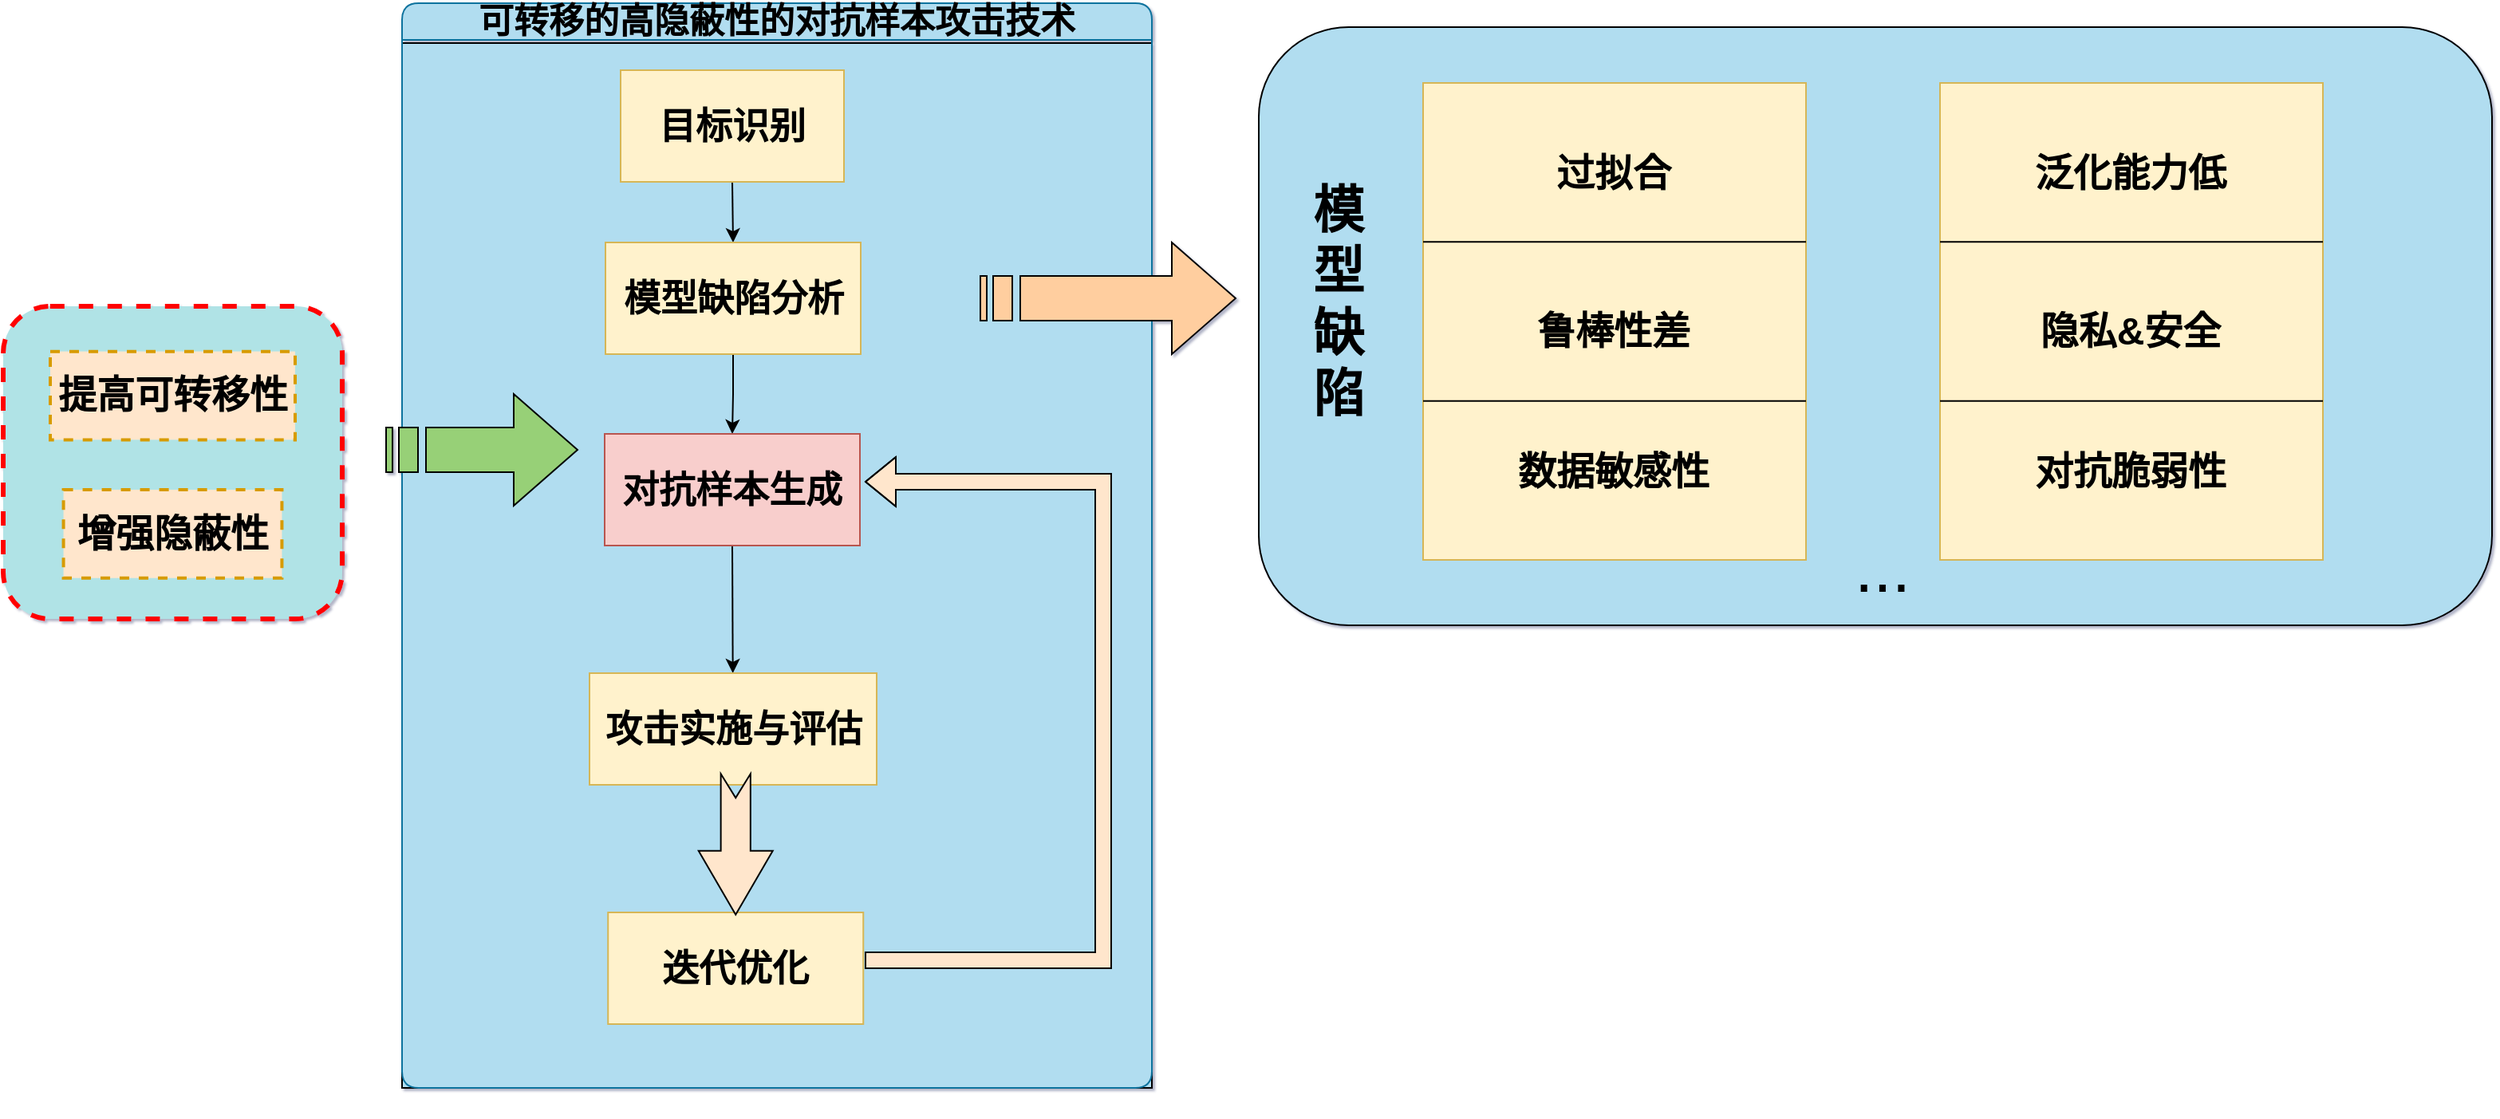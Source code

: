 <mxfile version="24.8.0" pages="2">
  <diagram name="第 1 页" id="HA4UVDwD3Zuw-qyTp5fs">
    <mxGraphModel dx="2692" dy="2359" grid="1" gridSize="10" guides="1" tooltips="1" connect="1" arrows="1" fold="1" page="1" pageScale="1" pageWidth="827" pageHeight="1169" background="#FFFFFF" math="0" shadow="1">
      <root>
        <mxCell id="0" />
        <mxCell id="1" parent="0" />
        <mxCell id="avuRpU4u4uQsAYTOEr3t-49" value="" style="rounded=0;whiteSpace=wrap;html=1;fillColor=#B1DDF0;" parent="1" vertex="1">
          <mxGeometry x="200" y="-575" width="470" height="655" as="geometry" />
        </mxCell>
        <mxCell id="MQWxd4llmsT6GIJLcgqH-2" value="&lt;font style=&quot;font-size: 22px;&quot;&gt;可转移的高隐蔽性的对抗样本攻击技术&lt;/font&gt;" style="swimlane;whiteSpace=wrap;html=1;movable=1;resizable=1;rotatable=1;deletable=1;editable=1;locked=0;connectable=1;fillColor=#B1DDF0;strokeColor=#10739e;swimlaneFillColor=none;rounded=1;labelBackgroundColor=none;" parent="1" vertex="1">
          <mxGeometry x="200" y="-600" width="470" height="680" as="geometry" />
        </mxCell>
        <mxCell id="avuRpU4u4uQsAYTOEr3t-48" value="" style="group;movable=1;resizable=1;rotatable=1;deletable=1;editable=1;locked=0;connectable=1;" parent="MQWxd4llmsT6GIJLcgqH-2" vertex="1" connectable="0">
          <mxGeometry x="122.5" y="105" width="407.5" height="590" as="geometry" />
        </mxCell>
        <mxCell id="MQWxd4llmsT6GIJLcgqH-11" style="edgeStyle=orthogonalEdgeStyle;rounded=0;orthogonalLoop=1;jettySize=auto;html=1;exitX=0.5;exitY=1;exitDx=0;exitDy=0;entryX=0.5;entryY=0;entryDx=0;entryDy=0;movable=1;resizable=1;rotatable=1;deletable=1;editable=1;locked=0;connectable=1;" parent="avuRpU4u4uQsAYTOEr3t-48" source="MQWxd4llmsT6GIJLcgqH-4" target="MQWxd4llmsT6GIJLcgqH-5" edge="1">
          <mxGeometry relative="1" as="geometry" />
        </mxCell>
        <mxCell id="MQWxd4llmsT6GIJLcgqH-4" value="&lt;b&gt;&lt;font style=&quot;font-size: 23px;&quot;&gt;目标识别&lt;/font&gt;&lt;/b&gt;" style="rounded=0;whiteSpace=wrap;html=1;fillColor=#fff2cc;strokeColor=#d6b656;movable=1;resizable=1;rotatable=1;deletable=1;editable=1;locked=0;connectable=1;" parent="avuRpU4u4uQsAYTOEr3t-48" vertex="1">
          <mxGeometry x="14.5" y="-63" width="140" height="70" as="geometry" />
        </mxCell>
        <mxCell id="MQWxd4llmsT6GIJLcgqH-12" style="edgeStyle=orthogonalEdgeStyle;rounded=0;orthogonalLoop=1;jettySize=auto;html=1;exitX=0.5;exitY=1;exitDx=0;exitDy=0;entryX=0.5;entryY=0;entryDx=0;entryDy=0;movable=1;resizable=1;rotatable=1;deletable=1;editable=1;locked=0;connectable=1;" parent="avuRpU4u4uQsAYTOEr3t-48" source="MQWxd4llmsT6GIJLcgqH-5" target="MQWxd4llmsT6GIJLcgqH-6" edge="1">
          <mxGeometry relative="1" as="geometry" />
        </mxCell>
        <mxCell id="MQWxd4llmsT6GIJLcgqH-5" value="&lt;span style=&quot;font-size: 23px;&quot;&gt;&lt;b&gt;模型缺陷分析&lt;/b&gt;&lt;/span&gt;" style="rounded=0;whiteSpace=wrap;html=1;fillColor=#fff2cc;strokeColor=#d6b656;movable=1;resizable=1;rotatable=1;deletable=1;editable=1;locked=0;connectable=1;" parent="avuRpU4u4uQsAYTOEr3t-48" vertex="1">
          <mxGeometry x="5" y="45" width="160" height="70" as="geometry" />
        </mxCell>
        <mxCell id="lKeMSr5NxeEv4JeYhr1J-5" style="rounded=0;orthogonalLoop=1;jettySize=auto;html=1;exitX=0.5;exitY=1;exitDx=0;exitDy=0;" edge="1" parent="avuRpU4u4uQsAYTOEr3t-48" source="MQWxd4llmsT6GIJLcgqH-6" target="MQWxd4llmsT6GIJLcgqH-9">
          <mxGeometry relative="1" as="geometry" />
        </mxCell>
        <mxCell id="MQWxd4llmsT6GIJLcgqH-6" value="&lt;span style=&quot;font-size: 23px;&quot;&gt;&lt;b&gt;对抗样本生成&lt;/b&gt;&lt;/span&gt;" style="rounded=0;whiteSpace=wrap;html=1;fillColor=#f8cecc;strokeColor=#b85450;movable=1;resizable=1;rotatable=1;deletable=1;editable=1;locked=0;connectable=1;" parent="avuRpU4u4uQsAYTOEr3t-48" vertex="1">
          <mxGeometry x="4.5" y="165" width="160" height="70" as="geometry" />
        </mxCell>
        <mxCell id="MQWxd4llmsT6GIJLcgqH-9" value="&lt;span style=&quot;font-size: 23px;&quot;&gt;&lt;b&gt;攻击实施与评估&lt;/b&gt;&lt;/span&gt;" style="rounded=0;whiteSpace=wrap;html=1;fillColor=#fff2cc;strokeColor=#d6b656;movable=1;resizable=1;rotatable=1;deletable=1;editable=1;locked=0;connectable=1;" parent="avuRpU4u4uQsAYTOEr3t-48" vertex="1">
          <mxGeometry x="-5" y="315" width="180" height="70" as="geometry" />
        </mxCell>
        <mxCell id="MQWxd4llmsT6GIJLcgqH-23" style="edgeStyle=orthogonalEdgeStyle;rounded=0;orthogonalLoop=1;jettySize=auto;html=1;shape=flexArrow;fillColor=#FFE6CC;movable=1;resizable=1;rotatable=1;deletable=1;editable=1;locked=0;connectable=1;" parent="avuRpU4u4uQsAYTOEr3t-48" edge="1">
          <mxGeometry relative="1" as="geometry">
            <Array as="points">
              <mxPoint x="168" y="495" />
              <mxPoint x="317" y="495" />
              <mxPoint x="317" y="195" />
            </Array>
            <mxPoint x="167.5" y="195" as="targetPoint" />
            <mxPoint x="167.5" y="495" as="sourcePoint" />
          </mxGeometry>
        </mxCell>
        <mxCell id="MQWxd4llmsT6GIJLcgqH-10" value="&lt;span style=&quot;font-size: 23px;&quot;&gt;&lt;b&gt;迭代优化&lt;/b&gt;&lt;/span&gt;" style="rounded=0;whiteSpace=wrap;html=1;fillColor=#fff2cc;strokeColor=#d6b656;movable=1;resizable=1;rotatable=1;deletable=1;editable=1;locked=0;connectable=1;" parent="avuRpU4u4uQsAYTOEr3t-48" vertex="1">
          <mxGeometry x="6.62" y="465" width="160" height="70" as="geometry" />
        </mxCell>
        <mxCell id="eit7i80TBagA0Y27QY0m-10" value="" style="html=1;shadow=0;dashed=0;align=center;verticalAlign=middle;shape=mxgraph.arrows2.arrow;dy=0.6;dx=40;notch=15;rotation=90;fillColor=#FFE6CC;movable=1;resizable=1;rotatable=1;deletable=1;editable=1;locked=0;connectable=1;" parent="avuRpU4u4uQsAYTOEr3t-48" vertex="1">
          <mxGeometry x="42.49" y="399" width="88.25" height="46.5" as="geometry" />
        </mxCell>
        <mxCell id="lKeMSr5NxeEv4JeYhr1J-9" value="" style="html=1;shadow=0;dashed=0;align=center;verticalAlign=middle;shape=mxgraph.arrows2.stripedArrow;dy=0.6;dx=40;notch=25;fillColor=#FFCE9F;" vertex="1" parent="avuRpU4u4uQsAYTOEr3t-48">
          <mxGeometry x="240" y="45" width="160" height="70" as="geometry" />
        </mxCell>
        <mxCell id="lKeMSr5NxeEv4JeYhr1J-4" value="" style="html=1;shadow=0;dashed=0;align=center;verticalAlign=middle;shape=mxgraph.arrows2.stripedArrow;dy=0.6;dx=40;notch=25;fillColor=#97D077;" vertex="1" parent="MQWxd4llmsT6GIJLcgqH-2">
          <mxGeometry x="-10" y="245" width="120" height="70" as="geometry" />
        </mxCell>
        <mxCell id="lKeMSr5NxeEv4JeYhr1J-2" value="" style="group" vertex="1" connectable="0" parent="1">
          <mxGeometry x="-50" y="-410" width="212.5" height="196" as="geometry" />
        </mxCell>
        <mxCell id="cStiTa7sKsKJk0D98hzE-5" value="" style="rounded=1;whiteSpace=wrap;html=1;fillColor=#b0e3e6;strokeColor=#FF0000;movable=1;resizable=1;rotatable=1;deletable=1;editable=1;locked=0;connectable=1;dashed=1;strokeWidth=3;" parent="lKeMSr5NxeEv4JeYhr1J-2" vertex="1">
          <mxGeometry width="212.5" height="196" as="geometry" />
        </mxCell>
        <mxCell id="cStiTa7sKsKJk0D98hzE-8" value="&lt;p class=&quot;MsoNormal&quot;&gt;&lt;span style=&quot;font-family: 微软雅黑;&quot;&gt;&lt;b style=&quot;&quot;&gt;&lt;font style=&quot;font-size: 24px;&quot;&gt;增强隐蔽性&lt;/font&gt;&lt;/b&gt;&lt;/span&gt;&lt;/p&gt;" style="rounded=0;whiteSpace=wrap;html=1;fillColor=#ffe6cc;strokeColor=#d79b00;dashed=1;strokeWidth=2;" parent="lKeMSr5NxeEv4JeYhr1J-2" vertex="1">
          <mxGeometry x="37.792" y="115.005" width="136.919" height="55.37" as="geometry" />
        </mxCell>
        <mxCell id="cStiTa7sKsKJk0D98hzE-7" value="&lt;p class=&quot;MsoNormal&quot;&gt;&lt;span style=&quot;font-family: 微软雅黑;&quot;&gt;&lt;b style=&quot;&quot;&gt;&lt;font style=&quot;font-size: 24px;&quot;&gt;提高可转移性&lt;/font&gt;&lt;/b&gt;&lt;/span&gt;&lt;/p&gt;" style="rounded=0;whiteSpace=wrap;html=1;fillColor=#ffe6cc;strokeColor=#d79b00;dashed=1;strokeWidth=2;" parent="lKeMSr5NxeEv4JeYhr1J-2" vertex="1">
          <mxGeometry x="29.5" y="28.32" width="153.49" height="55.37" as="geometry" />
        </mxCell>
        <mxCell id="lKeMSr5NxeEv4JeYhr1J-10" value="" style="rounded=1;whiteSpace=wrap;html=1;fillColor=#B1DDF0;movable=1;resizable=1;rotatable=1;deletable=1;editable=1;locked=0;connectable=1;" vertex="1" parent="1">
          <mxGeometry x="737" y="-585" width="773" height="375" as="geometry" />
        </mxCell>
        <mxCell id="lKeMSr5NxeEv4JeYhr1J-11" value="" style="group;movable=1;resizable=1;rotatable=1;deletable=1;editable=1;locked=0;connectable=1;" vertex="1" connectable="0" parent="1">
          <mxGeometry x="840" y="-550" width="240" height="299" as="geometry" />
        </mxCell>
        <mxCell id="lKeMSr5NxeEv4JeYhr1J-12" value="" style="rounded=0;whiteSpace=wrap;html=1;fillColor=#fff2cc;strokeColor=#d6b656;movable=0;resizable=0;rotatable=0;deletable=0;editable=0;locked=1;connectable=0;" vertex="1" parent="lKeMSr5NxeEv4JeYhr1J-11">
          <mxGeometry width="240.0" height="299" as="geometry" />
        </mxCell>
        <mxCell id="lKeMSr5NxeEv4JeYhr1J-13" value="&lt;b&gt;&lt;font style=&quot;font-size: 24px;&quot;&gt;过拟合&lt;/font&gt;&lt;/b&gt;" style="text;html=1;align=center;verticalAlign=middle;whiteSpace=wrap;rounded=0;movable=0;resizable=0;rotatable=0;deletable=0;editable=0;locked=1;connectable=0;" vertex="1" parent="lKeMSr5NxeEv4JeYhr1J-11">
          <mxGeometry x="31.429" y="24.911" width="177.143" height="64.071" as="geometry" />
        </mxCell>
        <mxCell id="lKeMSr5NxeEv4JeYhr1J-14" value="&lt;b&gt;&lt;font style=&quot;font-size: 24px;&quot;&gt;数据敏感性&lt;/font&gt;&lt;/b&gt;" style="text;html=1;align=center;verticalAlign=middle;whiteSpace=wrap;rounded=0;movable=0;resizable=0;rotatable=0;deletable=0;editable=0;locked=1;connectable=0;" vertex="1" parent="lKeMSr5NxeEv4JeYhr1J-11">
          <mxGeometry x="31.429" y="211.786" width="177.143" height="64.071" as="geometry" />
        </mxCell>
        <mxCell id="lKeMSr5NxeEv4JeYhr1J-15" style="rounded=0;orthogonalLoop=1;jettySize=auto;html=1;exitX=0;exitY=0.75;exitDx=0;exitDy=0;entryX=1;entryY=0.75;entryDx=0;entryDy=0;endArrow=none;endFill=0;movable=0;resizable=0;rotatable=0;deletable=0;editable=0;locked=1;connectable=0;" edge="1" parent="lKeMSr5NxeEv4JeYhr1J-11">
          <mxGeometry relative="1" as="geometry">
            <mxPoint y="199.333" as="sourcePoint" />
            <mxPoint x="240.0" y="199.333" as="targetPoint" />
          </mxGeometry>
        </mxCell>
        <mxCell id="lKeMSr5NxeEv4JeYhr1J-16" style="rounded=0;orthogonalLoop=1;jettySize=auto;html=1;exitX=0;exitY=0.25;exitDx=0;exitDy=0;entryX=1;entryY=0.25;entryDx=0;entryDy=0;endArrow=none;endFill=0;movable=0;resizable=0;rotatable=0;deletable=0;editable=0;locked=1;connectable=0;" edge="1" parent="lKeMSr5NxeEv4JeYhr1J-11">
          <mxGeometry relative="1" as="geometry">
            <mxPoint y="99.667" as="sourcePoint" />
            <mxPoint x="240.0" y="99.667" as="targetPoint" />
          </mxGeometry>
        </mxCell>
        <mxCell id="lKeMSr5NxeEv4JeYhr1J-17" value="&lt;b&gt;&lt;font style=&quot;font-size: 24px;&quot;&gt;鲁棒性差&lt;/font&gt;&lt;/b&gt;" style="text;html=1;align=center;verticalAlign=middle;whiteSpace=wrap;rounded=0;movable=0;resizable=0;rotatable=0;deletable=0;editable=0;locked=1;connectable=0;" vertex="1" parent="lKeMSr5NxeEv4JeYhr1J-11">
          <mxGeometry x="31.429" y="137.042" width="177.143" height="37.375" as="geometry" />
        </mxCell>
        <mxCell id="lKeMSr5NxeEv4JeYhr1J-18" value="" style="group;movable=1;resizable=1;rotatable=1;deletable=1;editable=1;locked=0;connectable=1;" vertex="1" connectable="0" parent="1">
          <mxGeometry x="1164" y="-550" width="240" height="299" as="geometry" />
        </mxCell>
        <mxCell id="lKeMSr5NxeEv4JeYhr1J-19" value="" style="rounded=0;whiteSpace=wrap;html=1;fillColor=#fff2cc;strokeColor=#d6b656;movable=0;resizable=0;rotatable=0;deletable=0;editable=0;locked=1;connectable=0;" vertex="1" parent="lKeMSr5NxeEv4JeYhr1J-18">
          <mxGeometry width="240" height="299" as="geometry" />
        </mxCell>
        <mxCell id="lKeMSr5NxeEv4JeYhr1J-20" value="&lt;b style=&quot;font-size: 24px;&quot;&gt;泛化能力低&lt;/b&gt;" style="text;html=1;align=center;verticalAlign=middle;whiteSpace=wrap;rounded=0;movable=0;resizable=0;rotatable=0;deletable=0;editable=0;locked=1;connectable=0;" vertex="1" parent="lKeMSr5NxeEv4JeYhr1J-18">
          <mxGeometry x="31.429" y="24.911" width="177.143" height="64.071" as="geometry" />
        </mxCell>
        <mxCell id="lKeMSr5NxeEv4JeYhr1J-21" value="&lt;b&gt;&lt;font style=&quot;font-size: 24px;&quot;&gt;对抗脆弱性&lt;/font&gt;&lt;/b&gt;" style="text;html=1;align=center;verticalAlign=middle;whiteSpace=wrap;rounded=0;movable=0;resizable=0;rotatable=0;deletable=0;editable=0;locked=1;connectable=0;" vertex="1" parent="lKeMSr5NxeEv4JeYhr1J-18">
          <mxGeometry x="31.429" y="211.786" width="177.143" height="64.071" as="geometry" />
        </mxCell>
        <mxCell id="lKeMSr5NxeEv4JeYhr1J-22" style="rounded=0;orthogonalLoop=1;jettySize=auto;html=1;exitX=0;exitY=0.75;exitDx=0;exitDy=0;entryX=1;entryY=0.75;entryDx=0;entryDy=0;endArrow=none;endFill=0;movable=0;resizable=0;rotatable=0;deletable=0;editable=0;locked=1;connectable=0;" edge="1" parent="lKeMSr5NxeEv4JeYhr1J-18">
          <mxGeometry relative="1" as="geometry">
            <mxPoint y="199.333" as="sourcePoint" />
            <mxPoint x="240" y="199.333" as="targetPoint" />
          </mxGeometry>
        </mxCell>
        <mxCell id="lKeMSr5NxeEv4JeYhr1J-23" style="rounded=0;orthogonalLoop=1;jettySize=auto;html=1;exitX=0;exitY=0.25;exitDx=0;exitDy=0;entryX=1;entryY=0.25;entryDx=0;entryDy=0;endArrow=none;endFill=0;movable=0;resizable=0;rotatable=0;deletable=0;editable=0;locked=1;connectable=0;" edge="1" parent="lKeMSr5NxeEv4JeYhr1J-18">
          <mxGeometry relative="1" as="geometry">
            <mxPoint y="99.667" as="sourcePoint" />
            <mxPoint x="240" y="99.667" as="targetPoint" />
          </mxGeometry>
        </mxCell>
        <mxCell id="lKeMSr5NxeEv4JeYhr1J-24" value="&lt;b style=&quot;font-size: 24px;&quot;&gt;隐私&amp;amp;安全&lt;/b&gt;" style="text;html=1;align=center;verticalAlign=middle;whiteSpace=wrap;rounded=0;movable=0;resizable=0;rotatable=0;deletable=0;editable=0;locked=1;connectable=0;" vertex="1" parent="lKeMSr5NxeEv4JeYhr1J-18">
          <mxGeometry x="31.429" y="137.042" width="177.143" height="37.375" as="geometry" />
        </mxCell>
        <mxCell id="lKeMSr5NxeEv4JeYhr1J-25" value="&lt;font style=&quot;font-size: 42px;&quot;&gt;...&lt;/font&gt;" style="text;html=1;align=center;verticalAlign=middle;whiteSpace=wrap;rounded=0;movable=1;resizable=1;rotatable=1;deletable=1;editable=1;locked=0;connectable=1;" vertex="1" parent="1">
          <mxGeometry x="1098" y="-260" width="60" height="30" as="geometry" />
        </mxCell>
        <mxCell id="lKeMSr5NxeEv4JeYhr1J-27" value="&lt;b style=&quot;&quot;&gt;&lt;font style=&quot;font-size: 32px;&quot;&gt;模型缺陷&lt;/font&gt;&lt;/b&gt;" style="text;html=1;align=center;verticalAlign=middle;whiteSpace=wrap;rounded=0;movable=1;resizable=1;rotatable=1;deletable=1;editable=1;locked=0;connectable=1;" vertex="1" parent="1">
          <mxGeometry x="772" y="-528.5" width="30" height="230" as="geometry" />
        </mxCell>
      </root>
    </mxGraphModel>
  </diagram>
  <diagram id="QdsvI6u2CpxVfMsiuxJM" name="杂项">
    <mxGraphModel dx="2157" dy="4242" grid="1" gridSize="10" guides="1" tooltips="1" connect="1" arrows="1" fold="1" page="1" pageScale="1" pageWidth="827" pageHeight="1169" math="0" shadow="0">
      <root>
        <mxCell id="0" />
        <mxCell id="1" parent="0" />
        <mxCell id="ZpB547jmvRZTJnmWtHx3-1" value="" style="rounded=1;whiteSpace=wrap;html=1;fillColor=#B1DDF0;movable=1;resizable=1;rotatable=1;deletable=1;editable=1;locked=0;connectable=1;" vertex="1" parent="1">
          <mxGeometry x="1650" y="-1740" width="917" height="400" as="geometry" />
        </mxCell>
        <mxCell id="ZpB547jmvRZTJnmWtHx3-2" value="" style="group;movable=1;resizable=1;rotatable=1;deletable=1;editable=1;locked=0;connectable=1;" vertex="1" connectable="0" parent="1">
          <mxGeometry x="1916" y="-1699" width="240" height="299" as="geometry" />
        </mxCell>
        <mxCell id="ZpB547jmvRZTJnmWtHx3-3" value="" style="rounded=0;whiteSpace=wrap;html=1;fillColor=#fff2cc;strokeColor=#d6b656;movable=0;resizable=0;rotatable=0;deletable=0;editable=0;locked=1;connectable=0;" vertex="1" parent="ZpB547jmvRZTJnmWtHx3-2">
          <mxGeometry width="240.0" height="299" as="geometry" />
        </mxCell>
        <mxCell id="ZpB547jmvRZTJnmWtHx3-4" value="&lt;b&gt;&lt;font style=&quot;font-size: 24px;&quot;&gt;过拟合&lt;/font&gt;&lt;/b&gt;" style="text;html=1;align=center;verticalAlign=middle;whiteSpace=wrap;rounded=0;movable=0;resizable=0;rotatable=0;deletable=0;editable=0;locked=1;connectable=0;" vertex="1" parent="ZpB547jmvRZTJnmWtHx3-2">
          <mxGeometry x="31.429" y="24.911" width="177.143" height="64.071" as="geometry" />
        </mxCell>
        <mxCell id="ZpB547jmvRZTJnmWtHx3-5" value="&lt;b&gt;&lt;font style=&quot;font-size: 24px;&quot;&gt;数据敏感性&lt;/font&gt;&lt;/b&gt;" style="text;html=1;align=center;verticalAlign=middle;whiteSpace=wrap;rounded=0;movable=0;resizable=0;rotatable=0;deletable=0;editable=0;locked=1;connectable=0;" vertex="1" parent="ZpB547jmvRZTJnmWtHx3-2">
          <mxGeometry x="31.429" y="211.786" width="177.143" height="64.071" as="geometry" />
        </mxCell>
        <mxCell id="ZpB547jmvRZTJnmWtHx3-6" style="rounded=0;orthogonalLoop=1;jettySize=auto;html=1;exitX=0;exitY=0.75;exitDx=0;exitDy=0;entryX=1;entryY=0.75;entryDx=0;entryDy=0;endArrow=none;endFill=0;movable=0;resizable=0;rotatable=0;deletable=0;editable=0;locked=1;connectable=0;" edge="1" parent="ZpB547jmvRZTJnmWtHx3-2">
          <mxGeometry relative="1" as="geometry">
            <mxPoint y="199.333" as="sourcePoint" />
            <mxPoint x="240.0" y="199.333" as="targetPoint" />
          </mxGeometry>
        </mxCell>
        <mxCell id="ZpB547jmvRZTJnmWtHx3-7" style="rounded=0;orthogonalLoop=1;jettySize=auto;html=1;exitX=0;exitY=0.25;exitDx=0;exitDy=0;entryX=1;entryY=0.25;entryDx=0;entryDy=0;endArrow=none;endFill=0;movable=0;resizable=0;rotatable=0;deletable=0;editable=0;locked=1;connectable=0;" edge="1" parent="ZpB547jmvRZTJnmWtHx3-2">
          <mxGeometry relative="1" as="geometry">
            <mxPoint y="99.667" as="sourcePoint" />
            <mxPoint x="240.0" y="99.667" as="targetPoint" />
          </mxGeometry>
        </mxCell>
        <mxCell id="ZpB547jmvRZTJnmWtHx3-8" value="&lt;b&gt;&lt;font style=&quot;font-size: 24px;&quot;&gt;鲁棒性差&lt;/font&gt;&lt;/b&gt;" style="text;html=1;align=center;verticalAlign=middle;whiteSpace=wrap;rounded=0;movable=0;resizable=0;rotatable=0;deletable=0;editable=0;locked=1;connectable=0;" vertex="1" parent="ZpB547jmvRZTJnmWtHx3-2">
          <mxGeometry x="31.429" y="137.042" width="177.143" height="37.375" as="geometry" />
        </mxCell>
        <mxCell id="ZpB547jmvRZTJnmWtHx3-9" value="" style="group;movable=1;resizable=1;rotatable=1;deletable=1;editable=1;locked=0;connectable=1;" vertex="1" connectable="0" parent="1">
          <mxGeometry x="2236" y="-1699" width="240" height="299" as="geometry" />
        </mxCell>
        <mxCell id="ZpB547jmvRZTJnmWtHx3-10" value="" style="rounded=0;whiteSpace=wrap;html=1;fillColor=#fff2cc;strokeColor=#d6b656;movable=0;resizable=0;rotatable=0;deletable=0;editable=0;locked=1;connectable=0;" vertex="1" parent="ZpB547jmvRZTJnmWtHx3-9">
          <mxGeometry width="240" height="299" as="geometry" />
        </mxCell>
        <mxCell id="ZpB547jmvRZTJnmWtHx3-11" value="&lt;b style=&quot;font-size: 24px;&quot;&gt;泛化能力低&lt;/b&gt;" style="text;html=1;align=center;verticalAlign=middle;whiteSpace=wrap;rounded=0;movable=0;resizable=0;rotatable=0;deletable=0;editable=0;locked=1;connectable=0;" vertex="1" parent="ZpB547jmvRZTJnmWtHx3-9">
          <mxGeometry x="31.429" y="24.911" width="177.143" height="64.071" as="geometry" />
        </mxCell>
        <mxCell id="ZpB547jmvRZTJnmWtHx3-12" value="&lt;b&gt;&lt;font style=&quot;font-size: 24px;&quot;&gt;对抗脆弱性&lt;/font&gt;&lt;/b&gt;" style="text;html=1;align=center;verticalAlign=middle;whiteSpace=wrap;rounded=0;movable=0;resizable=0;rotatable=0;deletable=0;editable=0;locked=1;connectable=0;" vertex="1" parent="ZpB547jmvRZTJnmWtHx3-9">
          <mxGeometry x="31.429" y="211.786" width="177.143" height="64.071" as="geometry" />
        </mxCell>
        <mxCell id="ZpB547jmvRZTJnmWtHx3-13" style="rounded=0;orthogonalLoop=1;jettySize=auto;html=1;exitX=0;exitY=0.75;exitDx=0;exitDy=0;entryX=1;entryY=0.75;entryDx=0;entryDy=0;endArrow=none;endFill=0;movable=0;resizable=0;rotatable=0;deletable=0;editable=0;locked=1;connectable=0;" edge="1" parent="ZpB547jmvRZTJnmWtHx3-9">
          <mxGeometry relative="1" as="geometry">
            <mxPoint y="199.333" as="sourcePoint" />
            <mxPoint x="240" y="199.333" as="targetPoint" />
          </mxGeometry>
        </mxCell>
        <mxCell id="ZpB547jmvRZTJnmWtHx3-14" style="rounded=0;orthogonalLoop=1;jettySize=auto;html=1;exitX=0;exitY=0.25;exitDx=0;exitDy=0;entryX=1;entryY=0.25;entryDx=0;entryDy=0;endArrow=none;endFill=0;movable=0;resizable=0;rotatable=0;deletable=0;editable=0;locked=1;connectable=0;" edge="1" parent="ZpB547jmvRZTJnmWtHx3-9">
          <mxGeometry relative="1" as="geometry">
            <mxPoint y="99.667" as="sourcePoint" />
            <mxPoint x="240" y="99.667" as="targetPoint" />
          </mxGeometry>
        </mxCell>
        <mxCell id="ZpB547jmvRZTJnmWtHx3-15" value="&lt;b style=&quot;font-size: 24px;&quot;&gt;隐私&amp;amp;安全&lt;/b&gt;" style="text;html=1;align=center;verticalAlign=middle;whiteSpace=wrap;rounded=0;movable=0;resizable=0;rotatable=0;deletable=0;editable=0;locked=1;connectable=0;" vertex="1" parent="ZpB547jmvRZTJnmWtHx3-9">
          <mxGeometry x="31.429" y="137.042" width="177.143" height="37.375" as="geometry" />
        </mxCell>
        <mxCell id="ZpB547jmvRZTJnmWtHx3-16" value="&lt;font style=&quot;font-size: 42px;&quot;&gt;...&lt;/font&gt;" style="text;html=1;align=center;verticalAlign=middle;whiteSpace=wrap;rounded=0;movable=1;resizable=1;rotatable=1;deletable=1;editable=1;locked=0;connectable=1;" vertex="1" parent="1">
          <mxGeometry x="2163" y="-1399" width="60" height="30" as="geometry" />
        </mxCell>
        <mxCell id="ZpB547jmvRZTJnmWtHx3-17" value="&lt;b&gt;&lt;font style=&quot;font-size: 34px;&quot;&gt;模&lt;/font&gt;&lt;/b&gt;&lt;div&gt;&lt;b&gt;&lt;font style=&quot;font-size: 34px;&quot;&gt;型&lt;/font&gt;&lt;/b&gt;&lt;/div&gt;&lt;div&gt;&lt;b&gt;&lt;font style=&quot;font-size: 34px;&quot;&gt;缺&lt;/font&gt;&lt;/b&gt;&lt;/div&gt;&lt;div&gt;&lt;b&gt;&lt;font style=&quot;font-size: 34px;&quot;&gt;陷&lt;/font&gt;&lt;/b&gt;&lt;/div&gt;&lt;div&gt;&lt;b&gt;&lt;font style=&quot;font-size: 34px;&quot;&gt;&lt;br&gt;&lt;/font&gt;&lt;/b&gt;&lt;/div&gt;" style="shape=offPageConnector;whiteSpace=wrap;html=1;fillColor=#B1DDF0;movable=1;resizable=1;rotatable=1;deletable=1;editable=1;locked=0;connectable=1;" vertex="1" parent="1">
          <mxGeometry x="1680" y="-1665" width="200" height="250" as="geometry" />
        </mxCell>
        <mxCell id="ZpB547jmvRZTJnmWtHx3-18" value="&lt;b&gt;&lt;font style=&quot;font-size: 30px;&quot;&gt;设计&amp;amp;优化&lt;/font&gt;&lt;/b&gt;" style="text;html=1;align=center;verticalAlign=middle;whiteSpace=wrap;rounded=0;movable=1;resizable=1;rotatable=1;deletable=1;editable=1;locked=0;connectable=1;" vertex="1" parent="1">
          <mxGeometry x="1410" y="-1480" width="240" height="30" as="geometry" />
        </mxCell>
        <mxCell id="ZpB547jmvRZTJnmWtHx3-19" style="edgeStyle=orthogonalEdgeStyle;rounded=0;orthogonalLoop=1;jettySize=auto;html=1;exitX=0.5;exitY=1;exitDx=0;exitDy=0;strokeWidth=2;movable=1;resizable=1;rotatable=1;deletable=1;editable=1;locked=0;connectable=1;" edge="1" parent="1">
          <mxGeometry relative="1" as="geometry">
            <Array as="points">
              <mxPoint x="1300" y="-1545" />
              <mxPoint x="1603" y="-1545" />
            </Array>
            <mxPoint x="1280" y="-2180" as="sourcePoint" />
            <mxPoint x="1603.0" y="-1465" as="targetPoint" />
          </mxGeometry>
        </mxCell>
        <mxCell id="wiHOJ0q7kRVWd5YDfu2u-1" value="" style="html=1;shadow=0;dashed=0;align=center;verticalAlign=middle;shape=mxgraph.arrows2.arrow;dy=0.6;dx=40;direction=north;notch=0;fillColor=#f8cecc;strokeColor=#b85450;rotation=120;" vertex="1" parent="1">
          <mxGeometry x="1010" y="-1950" width="20" height="80" as="geometry" />
        </mxCell>
        <mxCell id="wiHOJ0q7kRVWd5YDfu2u-2" value="" style="html=1;shadow=0;dashed=0;align=center;verticalAlign=middle;shape=mxgraph.arrows2.arrow;dy=0.6;dx=40;direction=north;notch=0;fillColor=#f8cecc;strokeColor=#b85450;rotation=90;" vertex="1" parent="1">
          <mxGeometry x="1010" y="-1875" width="20" height="80" as="geometry" />
        </mxCell>
        <mxCell id="wiHOJ0q7kRVWd5YDfu2u-3" value="" style="html=1;shadow=0;dashed=0;align=center;verticalAlign=middle;shape=mxgraph.arrows2.arrow;dy=0.6;dx=40;direction=north;notch=0;fillColor=#f8cecc;strokeColor=#b85450;rotation=60;" vertex="1" parent="1">
          <mxGeometry x="1012.74" y="-1810" width="20" height="80" as="geometry" />
        </mxCell>
        <mxCell id="JLSjpQ1n2mfWi-tEbCB--1" value="" style="rounded=1;whiteSpace=wrap;html=1;fillColor=#FFFFE0;dashed=1;strokeWidth=1;strokeColor=default;perimeterSpacing=0;movable=1;resizable=1;rotatable=1;deletable=1;editable=1;locked=0;connectable=1;" vertex="1" parent="1">
          <mxGeometry x="2610" y="-2090" width="440" height="670" as="geometry" />
        </mxCell>
        <mxCell id="JLSjpQ1n2mfWi-tEbCB--2" value="" style="rounded=1;whiteSpace=wrap;html=1;fillColor=#b0e3e6;strokeColor=#FF0000;movable=1;resizable=1;rotatable=1;deletable=1;editable=1;locked=0;connectable=1;dashed=1;strokeWidth=3;" vertex="1" parent="1">
          <mxGeometry x="2640" y="-2065" width="380" height="300" as="geometry" />
        </mxCell>
        <mxCell id="JLSjpQ1n2mfWi-tEbCB--3" value="&lt;font style=&quot;font-size: 42px;&quot;&gt;...&lt;/font&gt;" style="text;html=1;align=center;verticalAlign=middle;whiteSpace=wrap;rounded=0;movable=1;resizable=1;rotatable=1;deletable=1;editable=1;locked=0;connectable=1;" vertex="1" parent="1">
          <mxGeometry x="2785" y="-1810" width="60" height="30" as="geometry" />
        </mxCell>
        <mxCell id="JLSjpQ1n2mfWi-tEbCB--4" value="&lt;b style=&quot;&quot;&gt;&lt;font style=&quot;font-size: 28px;&quot;&gt;提高可转移性&lt;/font&gt;&lt;/b&gt;" style="text;html=1;align=center;verticalAlign=middle;whiteSpace=wrap;rounded=0;movable=1;resizable=1;rotatable=1;deletable=1;editable=1;locked=0;connectable=1;" vertex="1" parent="1">
          <mxGeometry x="2970" y="-2030" width="30" height="230" as="geometry" />
        </mxCell>
        <mxCell id="JLSjpQ1n2mfWi-tEbCB--5" value="" style="group;movable=1;resizable=1;rotatable=1;deletable=1;editable=1;locked=0;connectable=1;fillColor=#d5e8d4;strokeColor=#82b366;rounded=1;shadow=1;" vertex="1" connectable="0" parent="1">
          <mxGeometry x="2690" y="-2040" width="250" height="240" as="geometry" />
        </mxCell>
        <mxCell id="JLSjpQ1n2mfWi-tEbCB--6" value="" style="rounded=1;whiteSpace=wrap;html=1;fillColor=#97D077;strokeColor=#d6b656;movable=1;resizable=1;rotatable=1;deletable=1;editable=1;locked=0;connectable=1;" vertex="1" parent="JLSjpQ1n2mfWi-tEbCB--5">
          <mxGeometry width="250.0" height="240" as="geometry" />
        </mxCell>
        <mxCell id="JLSjpQ1n2mfWi-tEbCB--7" value="&lt;span style=&quot;font-size: 24px;&quot;&gt;&lt;b&gt;样本多样化&lt;/b&gt;&lt;/span&gt;" style="text;html=1;align=center;verticalAlign=middle;whiteSpace=wrap;rounded=0;movable=1;resizable=1;rotatable=1;deletable=1;editable=1;locked=0;connectable=1;" vertex="1" parent="JLSjpQ1n2mfWi-tEbCB--5">
          <mxGeometry x="32.738" y="19.996" width="184.524" height="51.429" as="geometry" />
        </mxCell>
        <mxCell id="JLSjpQ1n2mfWi-tEbCB--8" value="&lt;b&gt;&lt;font style=&quot;font-size: 24px;&quot;&gt;优化扰动策略&lt;/font&gt;&lt;/b&gt;" style="text;html=1;align=center;verticalAlign=middle;whiteSpace=wrap;rounded=0;movable=1;resizable=1;rotatable=1;deletable=1;editable=1;locked=0;connectable=1;" vertex="1" parent="JLSjpQ1n2mfWi-tEbCB--5">
          <mxGeometry x="32.738" y="169.996" width="184.524" height="51.429" as="geometry" />
        </mxCell>
        <mxCell id="JLSjpQ1n2mfWi-tEbCB--9" style="rounded=0;orthogonalLoop=1;jettySize=auto;html=1;exitX=0;exitY=0.75;exitDx=0;exitDy=0;entryX=1;entryY=0.75;entryDx=0;entryDy=0;endArrow=none;endFill=0;movable=1;resizable=1;rotatable=1;deletable=1;editable=1;locked=0;connectable=1;" edge="1" parent="JLSjpQ1n2mfWi-tEbCB--5">
          <mxGeometry relative="1" as="geometry">
            <mxPoint y="160" as="sourcePoint" />
            <mxPoint x="250.0" y="160" as="targetPoint" />
          </mxGeometry>
        </mxCell>
        <mxCell id="JLSjpQ1n2mfWi-tEbCB--10" style="rounded=0;orthogonalLoop=1;jettySize=auto;html=1;exitX=0;exitY=0.25;exitDx=0;exitDy=0;entryX=1;entryY=0.25;entryDx=0;entryDy=0;endArrow=none;endFill=0;movable=1;resizable=1;rotatable=1;deletable=1;editable=1;locked=0;connectable=1;" edge="1" parent="JLSjpQ1n2mfWi-tEbCB--5">
          <mxGeometry relative="1" as="geometry">
            <mxPoint y="80.0" as="sourcePoint" />
            <mxPoint x="250.0" y="80.0" as="targetPoint" />
          </mxGeometry>
        </mxCell>
        <mxCell id="JLSjpQ1n2mfWi-tEbCB--11" value="&lt;b&gt;&lt;font style=&quot;font-size: 24px;&quot;&gt;攻击集成&lt;/font&gt;&lt;/b&gt;" style="text;html=1;align=center;verticalAlign=middle;whiteSpace=wrap;rounded=0;movable=1;resizable=1;rotatable=1;deletable=1;editable=1;locked=0;connectable=1;" vertex="1" parent="JLSjpQ1n2mfWi-tEbCB--5">
          <mxGeometry x="32.738" y="110.0" width="184.524" height="30" as="geometry" />
        </mxCell>
        <mxCell id="JLSjpQ1n2mfWi-tEbCB--12" value="" style="html=1;shadow=0;dashed=0;align=center;verticalAlign=middle;shape=mxgraph.arrows2.arrow;dy=0.6;dx=40;direction=north;notch=0;fillColor=#F19C99;" vertex="1" parent="JLSjpQ1n2mfWi-tEbCB--5">
          <mxGeometry x="200" y="35" width="40" height="170" as="geometry" />
        </mxCell>
        <mxCell id="JLSjpQ1n2mfWi-tEbCB--13" value="" style="rounded=1;whiteSpace=wrap;html=1;fillColor=#b0e3e6;strokeColor=#FF0000;movable=1;resizable=1;rotatable=1;deletable=1;editable=1;locked=0;connectable=1;dashed=1;strokeWidth=3;" vertex="1" parent="1">
          <mxGeometry x="2640" y="-1740" width="380" height="300" as="geometry" />
        </mxCell>
        <mxCell id="JLSjpQ1n2mfWi-tEbCB--14" value="&lt;font style=&quot;font-size: 42px;&quot;&gt;...&lt;/font&gt;" style="text;html=1;align=center;verticalAlign=middle;whiteSpace=wrap;rounded=0;movable=1;resizable=1;rotatable=1;deletable=1;editable=1;locked=0;connectable=1;" vertex="1" parent="1">
          <mxGeometry x="2785" y="-1485" width="60" height="30" as="geometry" />
        </mxCell>
        <mxCell id="JLSjpQ1n2mfWi-tEbCB--15" value="&lt;b style=&quot;&quot;&gt;&lt;font style=&quot;font-size: 28px;&quot;&gt;增强隐蔽性&lt;/font&gt;&lt;/b&gt;" style="text;html=1;align=center;verticalAlign=middle;whiteSpace=wrap;rounded=0;movable=1;resizable=1;rotatable=1;deletable=1;editable=1;locked=0;connectable=1;" vertex="1" parent="1">
          <mxGeometry x="2970" y="-1705" width="30" height="230" as="geometry" />
        </mxCell>
        <mxCell id="JLSjpQ1n2mfWi-tEbCB--16" value="" style="group;movable=1;resizable=1;rotatable=1;deletable=1;editable=1;locked=0;connectable=1;fillColor=#d5e8d4;strokeColor=#82b366;rounded=1;shadow=1;" vertex="1" connectable="0" parent="1">
          <mxGeometry x="2690" y="-1715" width="250" height="240" as="geometry" />
        </mxCell>
        <mxCell id="JLSjpQ1n2mfWi-tEbCB--17" value="" style="rounded=1;whiteSpace=wrap;html=1;fillColor=#97D077;strokeColor=#d6b656;movable=1;resizable=1;rotatable=1;deletable=1;editable=1;locked=0;connectable=1;" vertex="1" parent="JLSjpQ1n2mfWi-tEbCB--16">
          <mxGeometry width="250.0" height="240" as="geometry" />
        </mxCell>
        <mxCell id="JLSjpQ1n2mfWi-tEbCB--18" value="&lt;b&gt;&lt;font style=&quot;font-size: 24px;&quot;&gt;对抗性训练&lt;/font&gt;&lt;/b&gt;" style="text;html=1;align=center;verticalAlign=middle;whiteSpace=wrap;rounded=0;movable=1;resizable=1;rotatable=1;deletable=1;editable=1;locked=0;connectable=1;" vertex="1" parent="JLSjpQ1n2mfWi-tEbCB--16">
          <mxGeometry x="32.738" y="169.996" width="184.524" height="51.429" as="geometry" />
        </mxCell>
        <mxCell id="JLSjpQ1n2mfWi-tEbCB--19" style="rounded=0;orthogonalLoop=1;jettySize=auto;html=1;exitX=0;exitY=0.75;exitDx=0;exitDy=0;entryX=1;entryY=0.75;entryDx=0;entryDy=0;endArrow=none;endFill=0;movable=1;resizable=1;rotatable=1;deletable=1;editable=1;locked=0;connectable=1;" edge="1" parent="JLSjpQ1n2mfWi-tEbCB--16">
          <mxGeometry relative="1" as="geometry">
            <mxPoint y="160" as="sourcePoint" />
            <mxPoint x="250.0" y="160" as="targetPoint" />
          </mxGeometry>
        </mxCell>
        <mxCell id="JLSjpQ1n2mfWi-tEbCB--20" style="rounded=0;orthogonalLoop=1;jettySize=auto;html=1;exitX=0;exitY=0.25;exitDx=0;exitDy=0;entryX=1;entryY=0.25;entryDx=0;entryDy=0;endArrow=none;endFill=0;movable=1;resizable=1;rotatable=1;deletable=1;editable=1;locked=0;connectable=1;" edge="1" parent="JLSjpQ1n2mfWi-tEbCB--16">
          <mxGeometry relative="1" as="geometry">
            <mxPoint y="80.0" as="sourcePoint" />
            <mxPoint x="250.0" y="80.0" as="targetPoint" />
          </mxGeometry>
        </mxCell>
        <mxCell id="JLSjpQ1n2mfWi-tEbCB--21" value="&lt;b&gt;&lt;font style=&quot;font-size: 24px;&quot;&gt;稀疏编码&lt;/font&gt;&lt;/b&gt;" style="text;html=1;align=center;verticalAlign=middle;whiteSpace=wrap;rounded=0;movable=1;resizable=1;rotatable=1;deletable=1;editable=1;locked=0;connectable=1;" vertex="1" parent="JLSjpQ1n2mfWi-tEbCB--16">
          <mxGeometry x="32.738" y="110.0" width="184.524" height="30" as="geometry" />
        </mxCell>
        <mxCell id="JLSjpQ1n2mfWi-tEbCB--22" value="&lt;span style=&quot;font-size: 24px;&quot;&gt;&lt;b&gt;动态性样本&lt;/b&gt;&lt;/span&gt;" style="text;html=1;align=center;verticalAlign=middle;whiteSpace=wrap;rounded=0;movable=1;resizable=1;rotatable=1;deletable=1;editable=1;locked=0;connectable=1;" vertex="1" parent="JLSjpQ1n2mfWi-tEbCB--16">
          <mxGeometry x="32.738" y="19.996" width="184.524" height="51.429" as="geometry" />
        </mxCell>
        <mxCell id="JLSjpQ1n2mfWi-tEbCB--23" value="" style="html=1;shadow=0;dashed=0;align=center;verticalAlign=middle;shape=mxgraph.arrows2.arrow;dy=0.6;dx=40;direction=north;notch=0;fillColor=#F19C99;" vertex="1" parent="JLSjpQ1n2mfWi-tEbCB--16">
          <mxGeometry x="204" y="30" width="40" height="170" as="geometry" />
        </mxCell>
      </root>
    </mxGraphModel>
  </diagram>
</mxfile>
